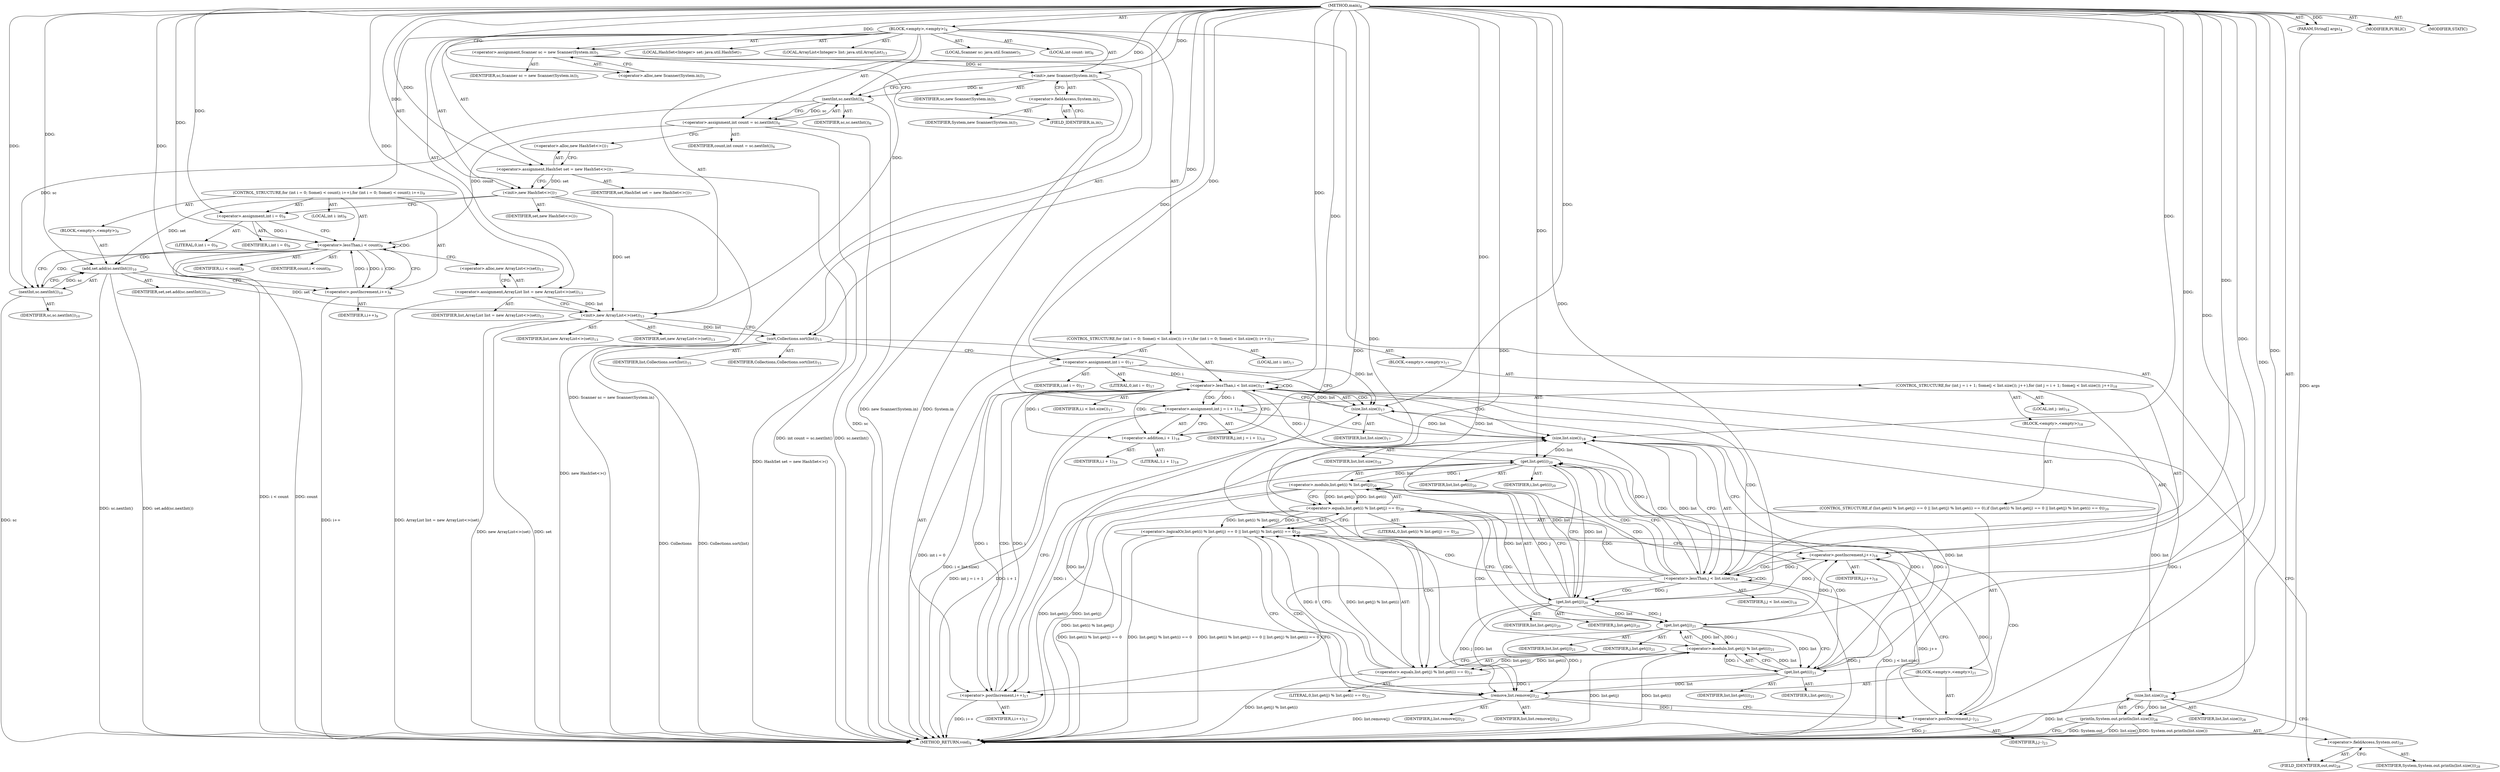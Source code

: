 digraph "main" {  
"23" [label = <(METHOD,main)<SUB>4</SUB>> ]
"24" [label = <(PARAM,String[] args)<SUB>4</SUB>> ]
"25" [label = <(BLOCK,&lt;empty&gt;,&lt;empty&gt;)<SUB>4</SUB>> ]
"4" [label = <(LOCAL,Scanner sc: java.util.Scanner)<SUB>5</SUB>> ]
"26" [label = <(&lt;operator&gt;.assignment,Scanner sc = new Scanner(System.in))<SUB>5</SUB>> ]
"27" [label = <(IDENTIFIER,sc,Scanner sc = new Scanner(System.in))<SUB>5</SUB>> ]
"28" [label = <(&lt;operator&gt;.alloc,new Scanner(System.in))<SUB>5</SUB>> ]
"29" [label = <(&lt;init&gt;,new Scanner(System.in))<SUB>5</SUB>> ]
"3" [label = <(IDENTIFIER,sc,new Scanner(System.in))<SUB>5</SUB>> ]
"30" [label = <(&lt;operator&gt;.fieldAccess,System.in)<SUB>5</SUB>> ]
"31" [label = <(IDENTIFIER,System,new Scanner(System.in))<SUB>5</SUB>> ]
"32" [label = <(FIELD_IDENTIFIER,in,in)<SUB>5</SUB>> ]
"33" [label = <(LOCAL,int count: int)<SUB>6</SUB>> ]
"34" [label = <(&lt;operator&gt;.assignment,int count = sc.nextInt())<SUB>6</SUB>> ]
"35" [label = <(IDENTIFIER,count,int count = sc.nextInt())<SUB>6</SUB>> ]
"36" [label = <(nextInt,sc.nextInt())<SUB>6</SUB>> ]
"37" [label = <(IDENTIFIER,sc,sc.nextInt())<SUB>6</SUB>> ]
"6" [label = <(LOCAL,HashSet&lt;Integer&gt; set: java.util.HashSet)<SUB>7</SUB>> ]
"38" [label = <(&lt;operator&gt;.assignment,HashSet set = new HashSet&lt;&gt;())<SUB>7</SUB>> ]
"39" [label = <(IDENTIFIER,set,HashSet set = new HashSet&lt;&gt;())<SUB>7</SUB>> ]
"40" [label = <(&lt;operator&gt;.alloc,new HashSet&lt;&gt;())<SUB>7</SUB>> ]
"41" [label = <(&lt;init&gt;,new HashSet&lt;&gt;())<SUB>7</SUB>> ]
"5" [label = <(IDENTIFIER,set,new HashSet&lt;&gt;())<SUB>7</SUB>> ]
"42" [label = <(CONTROL_STRUCTURE,for (int i = 0; Some(i &lt; count); i++),for (int i = 0; Some(i &lt; count); i++))<SUB>9</SUB>> ]
"43" [label = <(LOCAL,int i: int)<SUB>9</SUB>> ]
"44" [label = <(&lt;operator&gt;.assignment,int i = 0)<SUB>9</SUB>> ]
"45" [label = <(IDENTIFIER,i,int i = 0)<SUB>9</SUB>> ]
"46" [label = <(LITERAL,0,int i = 0)<SUB>9</SUB>> ]
"47" [label = <(&lt;operator&gt;.lessThan,i &lt; count)<SUB>9</SUB>> ]
"48" [label = <(IDENTIFIER,i,i &lt; count)<SUB>9</SUB>> ]
"49" [label = <(IDENTIFIER,count,i &lt; count)<SUB>9</SUB>> ]
"50" [label = <(&lt;operator&gt;.postIncrement,i++)<SUB>9</SUB>> ]
"51" [label = <(IDENTIFIER,i,i++)<SUB>9</SUB>> ]
"52" [label = <(BLOCK,&lt;empty&gt;,&lt;empty&gt;)<SUB>9</SUB>> ]
"53" [label = <(add,set.add(sc.nextInt()))<SUB>10</SUB>> ]
"54" [label = <(IDENTIFIER,set,set.add(sc.nextInt()))<SUB>10</SUB>> ]
"55" [label = <(nextInt,sc.nextInt())<SUB>10</SUB>> ]
"56" [label = <(IDENTIFIER,sc,sc.nextInt())<SUB>10</SUB>> ]
"8" [label = <(LOCAL,ArrayList&lt;Integer&gt; list: java.util.ArrayList)<SUB>13</SUB>> ]
"57" [label = <(&lt;operator&gt;.assignment,ArrayList list = new ArrayList&lt;&gt;(set))<SUB>13</SUB>> ]
"58" [label = <(IDENTIFIER,list,ArrayList list = new ArrayList&lt;&gt;(set))<SUB>13</SUB>> ]
"59" [label = <(&lt;operator&gt;.alloc,new ArrayList&lt;&gt;(set))<SUB>13</SUB>> ]
"60" [label = <(&lt;init&gt;,new ArrayList&lt;&gt;(set))<SUB>13</SUB>> ]
"7" [label = <(IDENTIFIER,list,new ArrayList&lt;&gt;(set))<SUB>13</SUB>> ]
"61" [label = <(IDENTIFIER,set,new ArrayList&lt;&gt;(set))<SUB>13</SUB>> ]
"62" [label = <(sort,Collections.sort(list))<SUB>15</SUB>> ]
"63" [label = <(IDENTIFIER,Collections,Collections.sort(list))<SUB>15</SUB>> ]
"64" [label = <(IDENTIFIER,list,Collections.sort(list))<SUB>15</SUB>> ]
"65" [label = <(CONTROL_STRUCTURE,for (int i = 0; Some(i &lt; list.size()); i++),for (int i = 0; Some(i &lt; list.size()); i++))<SUB>17</SUB>> ]
"66" [label = <(LOCAL,int i: int)<SUB>17</SUB>> ]
"67" [label = <(&lt;operator&gt;.assignment,int i = 0)<SUB>17</SUB>> ]
"68" [label = <(IDENTIFIER,i,int i = 0)<SUB>17</SUB>> ]
"69" [label = <(LITERAL,0,int i = 0)<SUB>17</SUB>> ]
"70" [label = <(&lt;operator&gt;.lessThan,i &lt; list.size())<SUB>17</SUB>> ]
"71" [label = <(IDENTIFIER,i,i &lt; list.size())<SUB>17</SUB>> ]
"72" [label = <(size,list.size())<SUB>17</SUB>> ]
"73" [label = <(IDENTIFIER,list,list.size())<SUB>17</SUB>> ]
"74" [label = <(&lt;operator&gt;.postIncrement,i++)<SUB>17</SUB>> ]
"75" [label = <(IDENTIFIER,i,i++)<SUB>17</SUB>> ]
"76" [label = <(BLOCK,&lt;empty&gt;,&lt;empty&gt;)<SUB>17</SUB>> ]
"77" [label = <(CONTROL_STRUCTURE,for (int j = i + 1; Some(j &lt; list.size()); j++),for (int j = i + 1; Some(j &lt; list.size()); j++))<SUB>18</SUB>> ]
"78" [label = <(LOCAL,int j: int)<SUB>18</SUB>> ]
"79" [label = <(&lt;operator&gt;.assignment,int j = i + 1)<SUB>18</SUB>> ]
"80" [label = <(IDENTIFIER,j,int j = i + 1)<SUB>18</SUB>> ]
"81" [label = <(&lt;operator&gt;.addition,i + 1)<SUB>18</SUB>> ]
"82" [label = <(IDENTIFIER,i,i + 1)<SUB>18</SUB>> ]
"83" [label = <(LITERAL,1,i + 1)<SUB>18</SUB>> ]
"84" [label = <(&lt;operator&gt;.lessThan,j &lt; list.size())<SUB>18</SUB>> ]
"85" [label = <(IDENTIFIER,j,j &lt; list.size())<SUB>18</SUB>> ]
"86" [label = <(size,list.size())<SUB>18</SUB>> ]
"87" [label = <(IDENTIFIER,list,list.size())<SUB>18</SUB>> ]
"88" [label = <(&lt;operator&gt;.postIncrement,j++)<SUB>18</SUB>> ]
"89" [label = <(IDENTIFIER,j,j++)<SUB>18</SUB>> ]
"90" [label = <(BLOCK,&lt;empty&gt;,&lt;empty&gt;)<SUB>18</SUB>> ]
"91" [label = <(CONTROL_STRUCTURE,if (list.get(i) % list.get(j) == 0 || list.get(j) % list.get(i) == 0),if (list.get(i) % list.get(j) == 0 || list.get(j) % list.get(i) == 0))<SUB>20</SUB>> ]
"92" [label = <(&lt;operator&gt;.logicalOr,list.get(i) % list.get(j) == 0 || list.get(j) % list.get(i) == 0)<SUB>20</SUB>> ]
"93" [label = <(&lt;operator&gt;.equals,list.get(i) % list.get(j) == 0)<SUB>20</SUB>> ]
"94" [label = <(&lt;operator&gt;.modulo,list.get(i) % list.get(j))<SUB>20</SUB>> ]
"95" [label = <(get,list.get(i))<SUB>20</SUB>> ]
"96" [label = <(IDENTIFIER,list,list.get(i))<SUB>20</SUB>> ]
"97" [label = <(IDENTIFIER,i,list.get(i))<SUB>20</SUB>> ]
"98" [label = <(get,list.get(j))<SUB>20</SUB>> ]
"99" [label = <(IDENTIFIER,list,list.get(j))<SUB>20</SUB>> ]
"100" [label = <(IDENTIFIER,j,list.get(j))<SUB>20</SUB>> ]
"101" [label = <(LITERAL,0,list.get(i) % list.get(j) == 0)<SUB>20</SUB>> ]
"102" [label = <(&lt;operator&gt;.equals,list.get(j) % list.get(i) == 0)<SUB>21</SUB>> ]
"103" [label = <(&lt;operator&gt;.modulo,list.get(j) % list.get(i))<SUB>21</SUB>> ]
"104" [label = <(get,list.get(j))<SUB>21</SUB>> ]
"105" [label = <(IDENTIFIER,list,list.get(j))<SUB>21</SUB>> ]
"106" [label = <(IDENTIFIER,j,list.get(j))<SUB>21</SUB>> ]
"107" [label = <(get,list.get(i))<SUB>21</SUB>> ]
"108" [label = <(IDENTIFIER,list,list.get(i))<SUB>21</SUB>> ]
"109" [label = <(IDENTIFIER,i,list.get(i))<SUB>21</SUB>> ]
"110" [label = <(LITERAL,0,list.get(j) % list.get(i) == 0)<SUB>21</SUB>> ]
"111" [label = <(BLOCK,&lt;empty&gt;,&lt;empty&gt;)<SUB>21</SUB>> ]
"112" [label = <(remove,list.remove(j))<SUB>22</SUB>> ]
"113" [label = <(IDENTIFIER,list,list.remove(j))<SUB>22</SUB>> ]
"114" [label = <(IDENTIFIER,j,list.remove(j))<SUB>22</SUB>> ]
"115" [label = <(&lt;operator&gt;.postDecrement,j--)<SUB>23</SUB>> ]
"116" [label = <(IDENTIFIER,j,j--)<SUB>23</SUB>> ]
"117" [label = <(println,System.out.println(list.size()))<SUB>28</SUB>> ]
"118" [label = <(&lt;operator&gt;.fieldAccess,System.out)<SUB>28</SUB>> ]
"119" [label = <(IDENTIFIER,System,System.out.println(list.size()))<SUB>28</SUB>> ]
"120" [label = <(FIELD_IDENTIFIER,out,out)<SUB>28</SUB>> ]
"121" [label = <(size,list.size())<SUB>28</SUB>> ]
"122" [label = <(IDENTIFIER,list,list.size())<SUB>28</SUB>> ]
"123" [label = <(MODIFIER,PUBLIC)> ]
"124" [label = <(MODIFIER,STATIC)> ]
"125" [label = <(METHOD_RETURN,void)<SUB>4</SUB>> ]
  "23" -> "24"  [ label = "AST: "] 
  "23" -> "25"  [ label = "AST: "] 
  "23" -> "123"  [ label = "AST: "] 
  "23" -> "124"  [ label = "AST: "] 
  "23" -> "125"  [ label = "AST: "] 
  "25" -> "4"  [ label = "AST: "] 
  "25" -> "26"  [ label = "AST: "] 
  "25" -> "29"  [ label = "AST: "] 
  "25" -> "33"  [ label = "AST: "] 
  "25" -> "34"  [ label = "AST: "] 
  "25" -> "6"  [ label = "AST: "] 
  "25" -> "38"  [ label = "AST: "] 
  "25" -> "41"  [ label = "AST: "] 
  "25" -> "42"  [ label = "AST: "] 
  "25" -> "8"  [ label = "AST: "] 
  "25" -> "57"  [ label = "AST: "] 
  "25" -> "60"  [ label = "AST: "] 
  "25" -> "62"  [ label = "AST: "] 
  "25" -> "65"  [ label = "AST: "] 
  "25" -> "117"  [ label = "AST: "] 
  "26" -> "27"  [ label = "AST: "] 
  "26" -> "28"  [ label = "AST: "] 
  "29" -> "3"  [ label = "AST: "] 
  "29" -> "30"  [ label = "AST: "] 
  "30" -> "31"  [ label = "AST: "] 
  "30" -> "32"  [ label = "AST: "] 
  "34" -> "35"  [ label = "AST: "] 
  "34" -> "36"  [ label = "AST: "] 
  "36" -> "37"  [ label = "AST: "] 
  "38" -> "39"  [ label = "AST: "] 
  "38" -> "40"  [ label = "AST: "] 
  "41" -> "5"  [ label = "AST: "] 
  "42" -> "43"  [ label = "AST: "] 
  "42" -> "44"  [ label = "AST: "] 
  "42" -> "47"  [ label = "AST: "] 
  "42" -> "50"  [ label = "AST: "] 
  "42" -> "52"  [ label = "AST: "] 
  "44" -> "45"  [ label = "AST: "] 
  "44" -> "46"  [ label = "AST: "] 
  "47" -> "48"  [ label = "AST: "] 
  "47" -> "49"  [ label = "AST: "] 
  "50" -> "51"  [ label = "AST: "] 
  "52" -> "53"  [ label = "AST: "] 
  "53" -> "54"  [ label = "AST: "] 
  "53" -> "55"  [ label = "AST: "] 
  "55" -> "56"  [ label = "AST: "] 
  "57" -> "58"  [ label = "AST: "] 
  "57" -> "59"  [ label = "AST: "] 
  "60" -> "7"  [ label = "AST: "] 
  "60" -> "61"  [ label = "AST: "] 
  "62" -> "63"  [ label = "AST: "] 
  "62" -> "64"  [ label = "AST: "] 
  "65" -> "66"  [ label = "AST: "] 
  "65" -> "67"  [ label = "AST: "] 
  "65" -> "70"  [ label = "AST: "] 
  "65" -> "74"  [ label = "AST: "] 
  "65" -> "76"  [ label = "AST: "] 
  "67" -> "68"  [ label = "AST: "] 
  "67" -> "69"  [ label = "AST: "] 
  "70" -> "71"  [ label = "AST: "] 
  "70" -> "72"  [ label = "AST: "] 
  "72" -> "73"  [ label = "AST: "] 
  "74" -> "75"  [ label = "AST: "] 
  "76" -> "77"  [ label = "AST: "] 
  "77" -> "78"  [ label = "AST: "] 
  "77" -> "79"  [ label = "AST: "] 
  "77" -> "84"  [ label = "AST: "] 
  "77" -> "88"  [ label = "AST: "] 
  "77" -> "90"  [ label = "AST: "] 
  "79" -> "80"  [ label = "AST: "] 
  "79" -> "81"  [ label = "AST: "] 
  "81" -> "82"  [ label = "AST: "] 
  "81" -> "83"  [ label = "AST: "] 
  "84" -> "85"  [ label = "AST: "] 
  "84" -> "86"  [ label = "AST: "] 
  "86" -> "87"  [ label = "AST: "] 
  "88" -> "89"  [ label = "AST: "] 
  "90" -> "91"  [ label = "AST: "] 
  "91" -> "92"  [ label = "AST: "] 
  "91" -> "111"  [ label = "AST: "] 
  "92" -> "93"  [ label = "AST: "] 
  "92" -> "102"  [ label = "AST: "] 
  "93" -> "94"  [ label = "AST: "] 
  "93" -> "101"  [ label = "AST: "] 
  "94" -> "95"  [ label = "AST: "] 
  "94" -> "98"  [ label = "AST: "] 
  "95" -> "96"  [ label = "AST: "] 
  "95" -> "97"  [ label = "AST: "] 
  "98" -> "99"  [ label = "AST: "] 
  "98" -> "100"  [ label = "AST: "] 
  "102" -> "103"  [ label = "AST: "] 
  "102" -> "110"  [ label = "AST: "] 
  "103" -> "104"  [ label = "AST: "] 
  "103" -> "107"  [ label = "AST: "] 
  "104" -> "105"  [ label = "AST: "] 
  "104" -> "106"  [ label = "AST: "] 
  "107" -> "108"  [ label = "AST: "] 
  "107" -> "109"  [ label = "AST: "] 
  "111" -> "112"  [ label = "AST: "] 
  "111" -> "115"  [ label = "AST: "] 
  "112" -> "113"  [ label = "AST: "] 
  "112" -> "114"  [ label = "AST: "] 
  "115" -> "116"  [ label = "AST: "] 
  "117" -> "118"  [ label = "AST: "] 
  "117" -> "121"  [ label = "AST: "] 
  "118" -> "119"  [ label = "AST: "] 
  "118" -> "120"  [ label = "AST: "] 
  "121" -> "122"  [ label = "AST: "] 
  "26" -> "32"  [ label = "CFG: "] 
  "29" -> "36"  [ label = "CFG: "] 
  "34" -> "40"  [ label = "CFG: "] 
  "38" -> "41"  [ label = "CFG: "] 
  "41" -> "44"  [ label = "CFG: "] 
  "57" -> "60"  [ label = "CFG: "] 
  "60" -> "62"  [ label = "CFG: "] 
  "62" -> "67"  [ label = "CFG: "] 
  "117" -> "125"  [ label = "CFG: "] 
  "28" -> "26"  [ label = "CFG: "] 
  "30" -> "29"  [ label = "CFG: "] 
  "36" -> "34"  [ label = "CFG: "] 
  "40" -> "38"  [ label = "CFG: "] 
  "44" -> "47"  [ label = "CFG: "] 
  "47" -> "55"  [ label = "CFG: "] 
  "47" -> "59"  [ label = "CFG: "] 
  "50" -> "47"  [ label = "CFG: "] 
  "59" -> "57"  [ label = "CFG: "] 
  "67" -> "72"  [ label = "CFG: "] 
  "70" -> "81"  [ label = "CFG: "] 
  "70" -> "120"  [ label = "CFG: "] 
  "74" -> "72"  [ label = "CFG: "] 
  "118" -> "121"  [ label = "CFG: "] 
  "121" -> "117"  [ label = "CFG: "] 
  "32" -> "30"  [ label = "CFG: "] 
  "53" -> "50"  [ label = "CFG: "] 
  "72" -> "70"  [ label = "CFG: "] 
  "120" -> "118"  [ label = "CFG: "] 
  "55" -> "53"  [ label = "CFG: "] 
  "79" -> "86"  [ label = "CFG: "] 
  "84" -> "95"  [ label = "CFG: "] 
  "84" -> "74"  [ label = "CFG: "] 
  "88" -> "86"  [ label = "CFG: "] 
  "81" -> "79"  [ label = "CFG: "] 
  "86" -> "84"  [ label = "CFG: "] 
  "92" -> "112"  [ label = "CFG: "] 
  "92" -> "88"  [ label = "CFG: "] 
  "93" -> "92"  [ label = "CFG: "] 
  "93" -> "104"  [ label = "CFG: "] 
  "102" -> "92"  [ label = "CFG: "] 
  "112" -> "115"  [ label = "CFG: "] 
  "115" -> "88"  [ label = "CFG: "] 
  "94" -> "93"  [ label = "CFG: "] 
  "103" -> "102"  [ label = "CFG: "] 
  "95" -> "98"  [ label = "CFG: "] 
  "98" -> "94"  [ label = "CFG: "] 
  "104" -> "107"  [ label = "CFG: "] 
  "107" -> "103"  [ label = "CFG: "] 
  "23" -> "28"  [ label = "CFG: "] 
  "24" -> "125"  [ label = "DDG: args"] 
  "26" -> "125"  [ label = "DDG: Scanner sc = new Scanner(System.in)"] 
  "29" -> "125"  [ label = "DDG: System.in"] 
  "29" -> "125"  [ label = "DDG: new Scanner(System.in)"] 
  "36" -> "125"  [ label = "DDG: sc"] 
  "34" -> "125"  [ label = "DDG: sc.nextInt()"] 
  "34" -> "125"  [ label = "DDG: int count = sc.nextInt()"] 
  "38" -> "125"  [ label = "DDG: HashSet set = new HashSet&lt;&gt;()"] 
  "41" -> "125"  [ label = "DDG: new HashSet&lt;&gt;()"] 
  "47" -> "125"  [ label = "DDG: count"] 
  "47" -> "125"  [ label = "DDG: i &lt; count"] 
  "57" -> "125"  [ label = "DDG: ArrayList list = new ArrayList&lt;&gt;(set)"] 
  "60" -> "125"  [ label = "DDG: set"] 
  "60" -> "125"  [ label = "DDG: new ArrayList&lt;&gt;(set)"] 
  "62" -> "125"  [ label = "DDG: Collections.sort(list)"] 
  "67" -> "125"  [ label = "DDG: int i = 0"] 
  "70" -> "125"  [ label = "DDG: i"] 
  "70" -> "125"  [ label = "DDG: i &lt; list.size()"] 
  "117" -> "125"  [ label = "DDG: System.out"] 
  "121" -> "125"  [ label = "DDG: list"] 
  "117" -> "125"  [ label = "DDG: list.size()"] 
  "117" -> "125"  [ label = "DDG: System.out.println(list.size())"] 
  "79" -> "125"  [ label = "DDG: i + 1"] 
  "79" -> "125"  [ label = "DDG: int j = i + 1"] 
  "84" -> "125"  [ label = "DDG: j"] 
  "84" -> "125"  [ label = "DDG: j &lt; list.size()"] 
  "74" -> "125"  [ label = "DDG: i++"] 
  "94" -> "125"  [ label = "DDG: list.get(i)"] 
  "94" -> "125"  [ label = "DDG: list.get(j)"] 
  "93" -> "125"  [ label = "DDG: list.get(i) % list.get(j)"] 
  "92" -> "125"  [ label = "DDG: list.get(i) % list.get(j) == 0"] 
  "103" -> "125"  [ label = "DDG: list.get(j)"] 
  "103" -> "125"  [ label = "DDG: list.get(i)"] 
  "102" -> "125"  [ label = "DDG: list.get(j) % list.get(i)"] 
  "92" -> "125"  [ label = "DDG: list.get(j) % list.get(i) == 0"] 
  "92" -> "125"  [ label = "DDG: list.get(i) % list.get(j) == 0 || list.get(j) % list.get(i) == 0"] 
  "112" -> "125"  [ label = "DDG: list.remove(j)"] 
  "115" -> "125"  [ label = "DDG: j--"] 
  "88" -> "125"  [ label = "DDG: j++"] 
  "55" -> "125"  [ label = "DDG: sc"] 
  "53" -> "125"  [ label = "DDG: sc.nextInt()"] 
  "53" -> "125"  [ label = "DDG: set.add(sc.nextInt())"] 
  "50" -> "125"  [ label = "DDG: i++"] 
  "62" -> "125"  [ label = "DDG: Collections"] 
  "23" -> "24"  [ label = "DDG: "] 
  "23" -> "26"  [ label = "DDG: "] 
  "36" -> "34"  [ label = "DDG: sc"] 
  "23" -> "38"  [ label = "DDG: "] 
  "23" -> "57"  [ label = "DDG: "] 
  "26" -> "29"  [ label = "DDG: sc"] 
  "23" -> "29"  [ label = "DDG: "] 
  "38" -> "41"  [ label = "DDG: set"] 
  "23" -> "41"  [ label = "DDG: "] 
  "23" -> "44"  [ label = "DDG: "] 
  "57" -> "60"  [ label = "DDG: list"] 
  "23" -> "60"  [ label = "DDG: "] 
  "41" -> "60"  [ label = "DDG: set"] 
  "53" -> "60"  [ label = "DDG: set"] 
  "23" -> "62"  [ label = "DDG: "] 
  "60" -> "62"  [ label = "DDG: list"] 
  "23" -> "67"  [ label = "DDG: "] 
  "121" -> "117"  [ label = "DDG: list"] 
  "29" -> "36"  [ label = "DDG: sc"] 
  "23" -> "36"  [ label = "DDG: "] 
  "44" -> "47"  [ label = "DDG: i"] 
  "50" -> "47"  [ label = "DDG: i"] 
  "23" -> "47"  [ label = "DDG: "] 
  "34" -> "47"  [ label = "DDG: count"] 
  "47" -> "50"  [ label = "DDG: i"] 
  "23" -> "50"  [ label = "DDG: "] 
  "67" -> "70"  [ label = "DDG: i"] 
  "74" -> "70"  [ label = "DDG: i"] 
  "23" -> "70"  [ label = "DDG: "] 
  "72" -> "70"  [ label = "DDG: list"] 
  "95" -> "74"  [ label = "DDG: i"] 
  "107" -> "74"  [ label = "DDG: i"] 
  "23" -> "74"  [ label = "DDG: "] 
  "70" -> "74"  [ label = "DDG: i"] 
  "72" -> "121"  [ label = "DDG: list"] 
  "23" -> "121"  [ label = "DDG: "] 
  "41" -> "53"  [ label = "DDG: set"] 
  "23" -> "53"  [ label = "DDG: "] 
  "55" -> "53"  [ label = "DDG: sc"] 
  "62" -> "72"  [ label = "DDG: list"] 
  "86" -> "72"  [ label = "DDG: list"] 
  "23" -> "72"  [ label = "DDG: "] 
  "70" -> "79"  [ label = "DDG: i"] 
  "23" -> "79"  [ label = "DDG: "] 
  "36" -> "55"  [ label = "DDG: sc"] 
  "23" -> "55"  [ label = "DDG: "] 
  "79" -> "84"  [ label = "DDG: j"] 
  "88" -> "84"  [ label = "DDG: j"] 
  "23" -> "84"  [ label = "DDG: "] 
  "86" -> "84"  [ label = "DDG: list"] 
  "98" -> "88"  [ label = "DDG: j"] 
  "104" -> "88"  [ label = "DDG: j"] 
  "115" -> "88"  [ label = "DDG: j"] 
  "23" -> "88"  [ label = "DDG: "] 
  "70" -> "81"  [ label = "DDG: i"] 
  "23" -> "81"  [ label = "DDG: "] 
  "72" -> "86"  [ label = "DDG: list"] 
  "98" -> "86"  [ label = "DDG: list"] 
  "107" -> "86"  [ label = "DDG: list"] 
  "112" -> "86"  [ label = "DDG: list"] 
  "23" -> "86"  [ label = "DDG: "] 
  "93" -> "92"  [ label = "DDG: list.get(i) % list.get(j)"] 
  "93" -> "92"  [ label = "DDG: 0"] 
  "102" -> "92"  [ label = "DDG: list.get(j) % list.get(i)"] 
  "102" -> "92"  [ label = "DDG: 0"] 
  "94" -> "93"  [ label = "DDG: list.get(i)"] 
  "94" -> "93"  [ label = "DDG: list.get(j)"] 
  "23" -> "93"  [ label = "DDG: "] 
  "103" -> "102"  [ label = "DDG: list.get(j)"] 
  "103" -> "102"  [ label = "DDG: list.get(i)"] 
  "23" -> "102"  [ label = "DDG: "] 
  "98" -> "112"  [ label = "DDG: list"] 
  "107" -> "112"  [ label = "DDG: list"] 
  "23" -> "112"  [ label = "DDG: "] 
  "98" -> "112"  [ label = "DDG: j"] 
  "104" -> "112"  [ label = "DDG: j"] 
  "112" -> "115"  [ label = "DDG: j"] 
  "23" -> "115"  [ label = "DDG: "] 
  "95" -> "94"  [ label = "DDG: list"] 
  "95" -> "94"  [ label = "DDG: i"] 
  "98" -> "94"  [ label = "DDG: list"] 
  "98" -> "94"  [ label = "DDG: j"] 
  "104" -> "103"  [ label = "DDG: list"] 
  "104" -> "103"  [ label = "DDG: j"] 
  "107" -> "103"  [ label = "DDG: list"] 
  "107" -> "103"  [ label = "DDG: i"] 
  "86" -> "95"  [ label = "DDG: list"] 
  "23" -> "95"  [ label = "DDG: "] 
  "107" -> "95"  [ label = "DDG: i"] 
  "70" -> "95"  [ label = "DDG: i"] 
  "95" -> "98"  [ label = "DDG: list"] 
  "23" -> "98"  [ label = "DDG: "] 
  "84" -> "98"  [ label = "DDG: j"] 
  "98" -> "104"  [ label = "DDG: list"] 
  "23" -> "104"  [ label = "DDG: "] 
  "98" -> "104"  [ label = "DDG: j"] 
  "104" -> "107"  [ label = "DDG: list"] 
  "23" -> "107"  [ label = "DDG: "] 
  "95" -> "107"  [ label = "DDG: i"] 
  "47" -> "47"  [ label = "CDG: "] 
  "47" -> "50"  [ label = "CDG: "] 
  "47" -> "53"  [ label = "CDG: "] 
  "47" -> "55"  [ label = "CDG: "] 
  "70" -> "81"  [ label = "CDG: "] 
  "70" -> "84"  [ label = "CDG: "] 
  "70" -> "72"  [ label = "CDG: "] 
  "70" -> "74"  [ label = "CDG: "] 
  "70" -> "79"  [ label = "CDG: "] 
  "70" -> "70"  [ label = "CDG: "] 
  "70" -> "86"  [ label = "CDG: "] 
  "84" -> "94"  [ label = "CDG: "] 
  "84" -> "98"  [ label = "CDG: "] 
  "84" -> "84"  [ label = "CDG: "] 
  "84" -> "95"  [ label = "CDG: "] 
  "84" -> "92"  [ label = "CDG: "] 
  "84" -> "93"  [ label = "CDG: "] 
  "84" -> "88"  [ label = "CDG: "] 
  "84" -> "86"  [ label = "CDG: "] 
  "92" -> "115"  [ label = "CDG: "] 
  "92" -> "112"  [ label = "CDG: "] 
  "93" -> "107"  [ label = "CDG: "] 
  "93" -> "102"  [ label = "CDG: "] 
  "93" -> "103"  [ label = "CDG: "] 
  "93" -> "104"  [ label = "CDG: "] 
}
